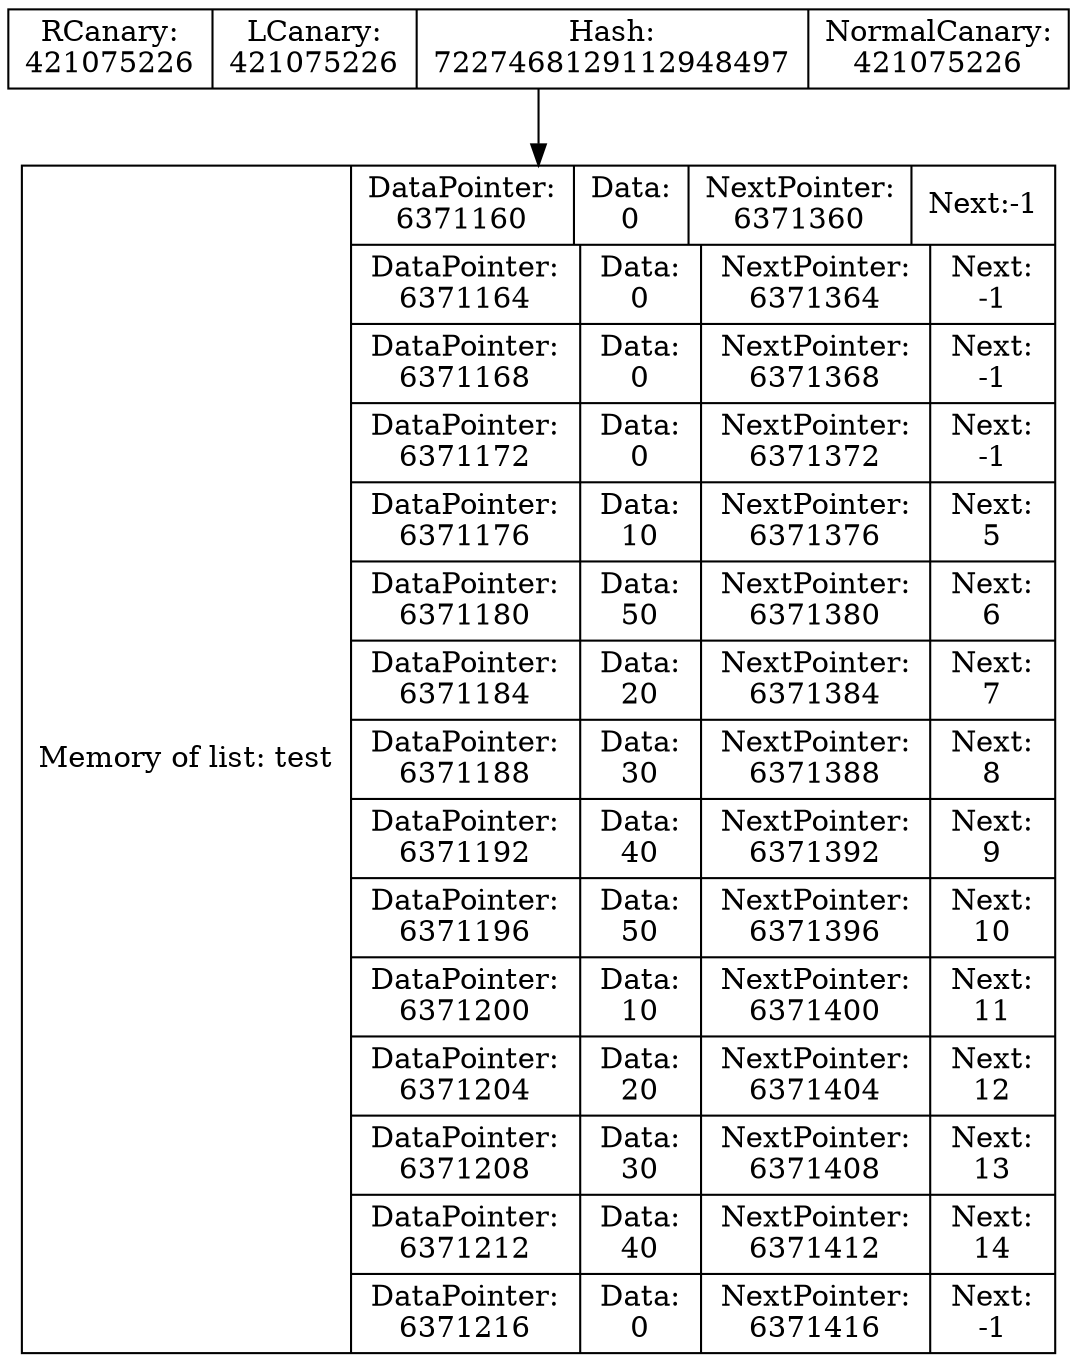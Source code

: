 digraph G{
data [shape=record,label="{Memory of list: test} | {{DataPointer:\n6371160 | Data:\n0 | NextPointer:\n6371360 | Next:
-1}
| {DataPointer:\n6371164 | Data:\n0 | NextPointer:\n6371364 | Next:\n-1}
| {DataPointer:\n6371168 | Data:\n0 | NextPointer:\n6371368 | Next:\n-1}
| {DataPointer:\n6371172 | Data:\n0 | NextPointer:\n6371372 | Next:\n-1}
| {DataPointer:\n6371176 | Data:\n10 | NextPointer:\n6371376 | Next:\n5}
| {DataPointer:\n6371180 | Data:\n50 | NextPointer:\n6371380 | Next:\n6}
| {DataPointer:\n6371184 | Data:\n20 | NextPointer:\n6371384 | Next:\n7}
| {DataPointer:\n6371188 | Data:\n30 | NextPointer:\n6371388 | Next:\n8}
| {DataPointer:\n6371192 | Data:\n40 | NextPointer:\n6371392 | Next:\n9}
| {DataPointer:\n6371196 | Data:\n50 | NextPointer:\n6371396 | Next:\n10}
| {DataPointer:\n6371200 | Data:\n10 | NextPointer:\n6371400 | Next:\n11}
| {DataPointer:\n6371204 | Data:\n20 | NextPointer:\n6371404 | Next:\n12}
| {DataPointer:\n6371208 | Data:\n30 | NextPointer:\n6371408 | Next:\n13}
| {DataPointer:\n6371212 | Data:\n40 | NextPointer:\n6371412 | Next:\n14}
| {DataPointer:\n6371216 | Data:\n0 | NextPointer:\n6371416 | Next:\n-1}
}"];
Shild [shape=record,label=" RCanary:\n421075226 | LCanary:\n421075226 | Hash:\n7227468129112948497 | NormalCanary:\n421075226"];
Shild->data
}
